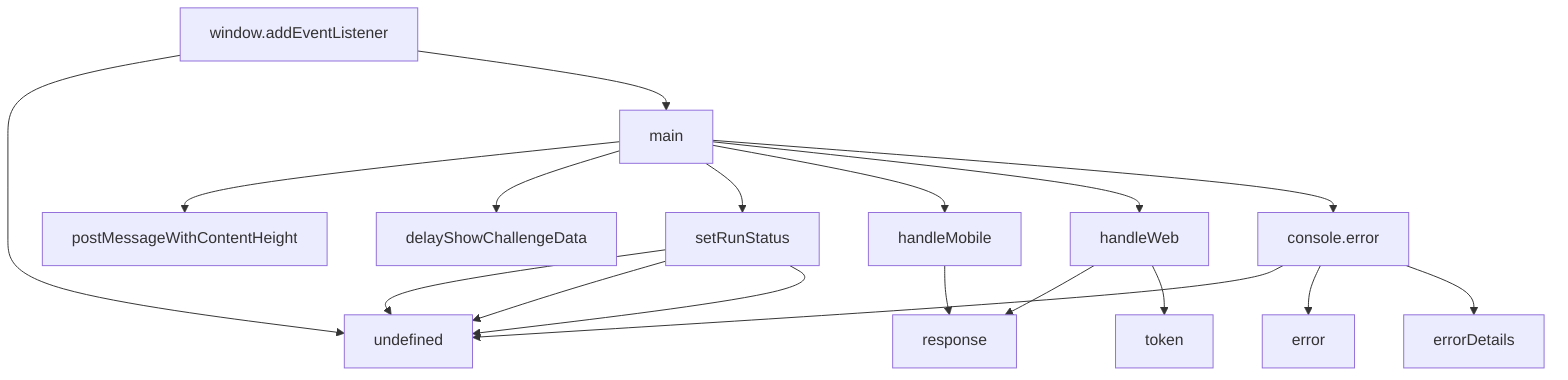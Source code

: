 graph TD
main --> postMessageWithContentHeight
main --> delayShowChallengeData
main --> setRunStatus
main --> handleMobile
main --> handleWeb
main --> console.error
setRunStatus --> undefined
setRunStatus --> undefined
setRunStatus --> undefined
handleMobile --> response
handleWeb --> response
handleWeb --> token
console.error --> undefined
console.error --> error
console.error --> errorDetails
window.addEventListener --> undefined
window.addEventListener --> main
